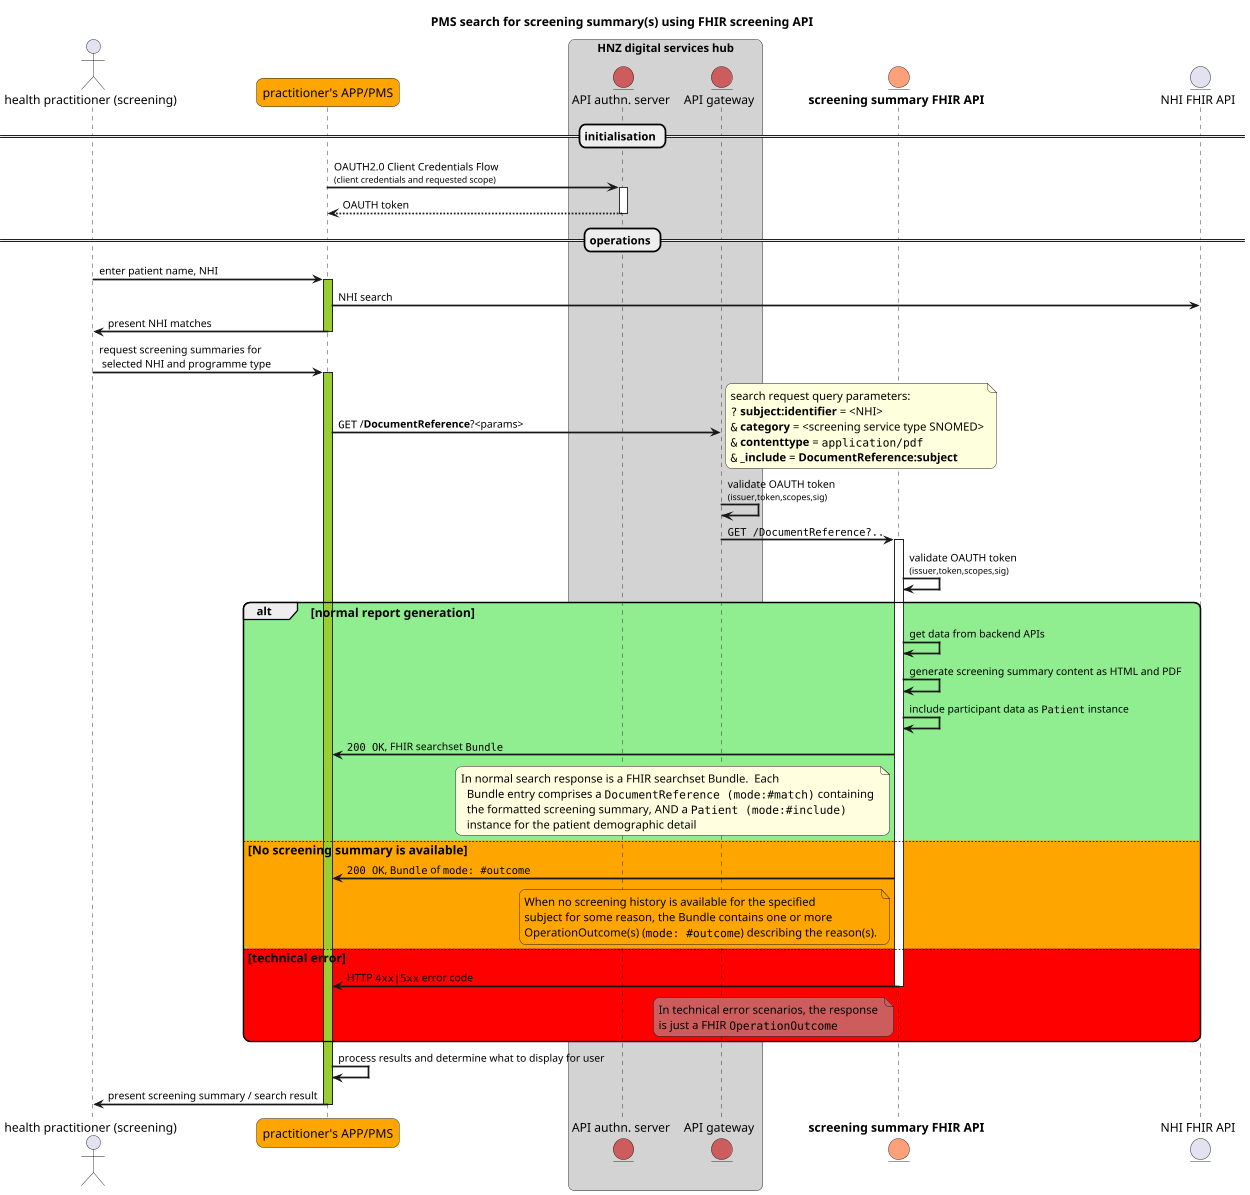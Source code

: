 @startuml seq-fhir-screening-API

autonumber "<b> 00"

skinparam ArrowFontSize 16
skinparam BoxPadding 10
skinparam dpi 400
skinparam MaxMessageSize 350
skinparam NoteFontSize 13
skinparam ParticipantPadding 5
skinparam responseMessageBelowArrow true
skinparam roundcorner 15
skinparam sequenceArrowThickness 2
skinparam SequenceMessageAlignment left
skinparam ArrowFontSize 12
skinparam sequenceStyle uml2
skinparam sequencegroupfontsize 14
' semi-transparent sequence groups!
' see https://sarafian.github.io/tips/2021/03/11/plantuml-tips-tricks-1.html#:~:text=responseMessageBelowArrow-,Semi,-transparent%20group%20backgrounds
skinparam SequenceGroupBodyBackgroundColor #EEEEFF50


scale max 400 width
scale 300*500

actor "health practitioner (screening)" as USER
participant "practitioner's APP/PMS" as APIC #Orange

box "HNZ digital services hub" #LightGrey
  entity "API authn. server" as ROSIE #IndianRed
  entity "API gateway" as APIG #IndianRed
end box

entity "**screening summary FHIR API**" as FHIR #LightSalmon
entity "NHI FHIR API" as NHI

autonumber stop

title "PMS search for screening summary(s) using FHIR screening API"

== initialisation ==

APIC -> ROSIE++: OAUTH2.0 Client Credentials Flow\n<size:10>(client credentials and requested scope)</size>
return OAUTH token

== operations ==

USER -> APIC++ #YellowGreen: enter patient name, NHI
APIC -> NHI: NHI search
APIC -> USER--: present NHI matches

USER -> APIC++ #YellowGreen: request screening summaries for\n selected NHI and programme type 

APIC -> APIG: ""GET"" /**DocumentReference**?<params>
note right
  search request query parameters:
  ""?"" **subject:identifier** = <NHI>
  ""&"" **category** = <screening service type SNOMED>
  ""&"" **contenttype** = ""application/pdf""
  ""&"" **_include** = **DocumentReference:subject**
end note
APIG -> APIG: validate OAUTH token\n<size:10>(issuer,token,scopes,sig)</size>
APIG -> FHIR++: ""GET /DocumentReference?..""
FHIR -> FHIR: validate OAUTH token\n<size:10>(issuer,token,scopes,sig)</size>
alt #LightGreen normal report generation
FHIR -> FHIR: get data from backend APIs
FHIR -> FHIR: generate screening summary content as HTML and PDF
FHIR -> FHIR: include participant data as ""Patient"" instance
FHIR -> APIC: ""200 OK"", FHIR searchset ""Bundle"" 
  note left of FHIR #LightYellow
    In normal search response is a FHIR searchset Bundle.  Each
      Bundle entry comprises a ""DocumentReference (mode:#match)"" containing 
      the formatted screening summary, AND a ""Patient (mode:#include)"" 
      instance for the patient demographic detail
  end note

else #Orange No screening summary is available 
FHIR -> APIC: ""200 OK"", ""Bundle"" of ""mode: #outcome""
  note left of FHIR #Orange
    When no screening history is available for the specified 
    subject for some reason, the Bundle contains one or more
    OperationOutcome(s) (""mode: #outcome"") describing the reason(s).
    end note
else #Red technical error
  FHIR -> APIC--: HTTP ""4xx|5xx"" error code
  note left of FHIR #IndianRed
    In technical error scenarios, the response 
    is just a FHIR ""OperationOutcome""
  end note
end

APIC -> APIC: process results and determine what to display for user 

APIC -> USER--: present screening summary / search result


' newpage PMS retrieve a specific version of a patient's screening history using FHIR screening API (2 of 2)

' actor "health practitioner (screening)" as USER
' participant "practitioner's APP/PMS" as APIC #Orange

' box "HNZ digital services hub" #LightGrey
'   entity "API authn. server" as ROSIE #IndianRed
'   entity "API gateway" as APIG #IndianRed
' end box

' entity "**screening summary FHIR API**" as FHIR #LightSalmon
' entity "NHI FHIR API" as NHI

' autonumber stop

' APIC -> ROSIE++: OAUTH2.0 Client Credentials Flow\n<size:10>(client credentials and requested scope)</size>
' return OAUTH token

' USER -> APIC++ #YellowGreen: request specific version of a patient\n cervical screening summary doc

' note right of APIC #LightYellow
'   The app may request a DocumentReference instance by specific logical identifier 
'   as returned by an earlier screening summary search interaction.
' end note

' APIC -> APIG: ""GET"" /**DocumentReference/{logical instance identifier}**
' APIG -> APIG: validate OAUTH token\n<size:10>(issuer,token,scopes,sig)</size>
' APIG -> FHIR++: ""GET /DocumentReference/..""
' FHIR -> FHIR: validate OAUTH token\n<size:10>(issuer,token,scopes,sig)</size>
' alt #LightGreen normal report generation
' FHIR -> FHIR: generate/retrieve screening summary
' FHIR -> APIC: ""200 OK"", one specific FHIR ""DocumentReference"" instance
' else #Orange instance doesn't exist
' FHIR -> APIC: ""404 NOT FOUND""
' else #Red technical error
' FHIR -> APIC: HTTP ""4xx|5xx"" error code, FHIR ""OperationOutcome""
' end

' APIC -> USER: present screening summary / search result

@enduml